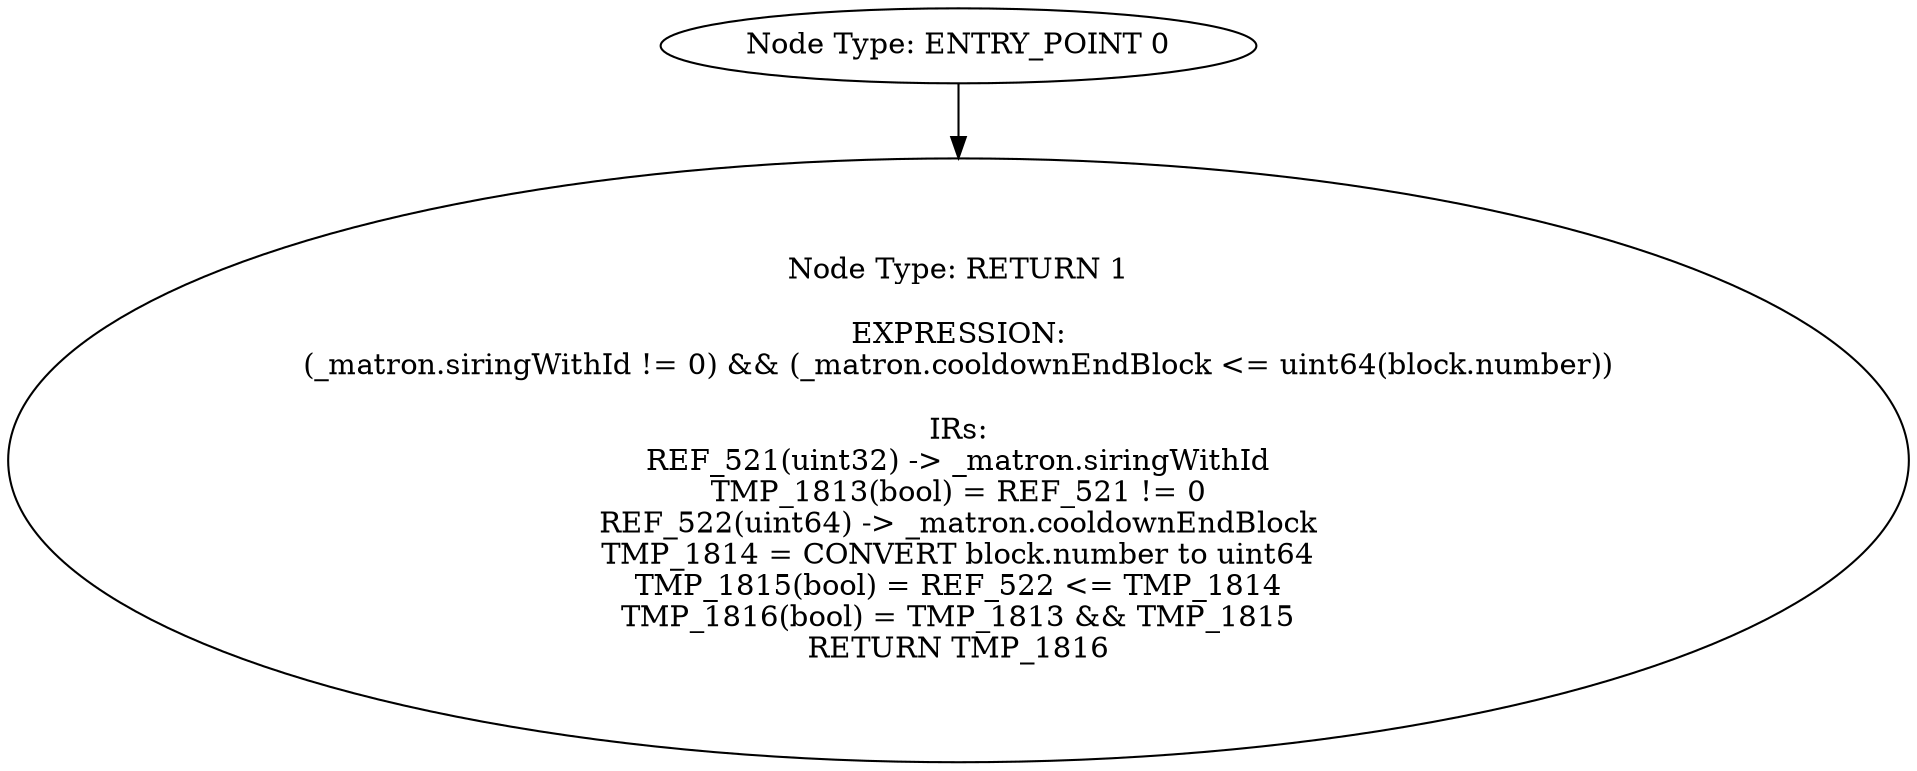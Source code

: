 digraph{
0[label="Node Type: ENTRY_POINT 0
"];
0->1;
1[label="Node Type: RETURN 1

EXPRESSION:
(_matron.siringWithId != 0) && (_matron.cooldownEndBlock <= uint64(block.number))

IRs:
REF_521(uint32) -> _matron.siringWithId
TMP_1813(bool) = REF_521 != 0
REF_522(uint64) -> _matron.cooldownEndBlock
TMP_1814 = CONVERT block.number to uint64
TMP_1815(bool) = REF_522 <= TMP_1814
TMP_1816(bool) = TMP_1813 && TMP_1815
RETURN TMP_1816"];
}
